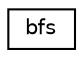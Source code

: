 digraph "Graphical Class Hierarchy"
{
 // LATEX_PDF_SIZE
  edge [fontname="Helvetica",fontsize="10",labelfontname="Helvetica",labelfontsize="10"];
  node [fontname="Helvetica",fontsize="10",shape=record];
  rankdir="LR";
  Node0 [label="bfs",height=0.2,width=0.4,color="black", fillcolor="white", style="filled",URL="$classbfs.html",tooltip=" "];
}
